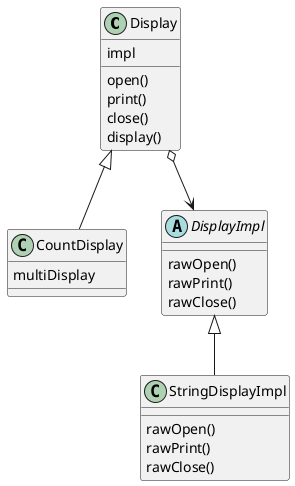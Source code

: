 @startuml

class Display{
impl
open()
print()
close()
display()
}
class CountDisplay{
multiDisplay
}

abstract class DisplayImpl{
rawOpen()
rawPrint()
rawClose()
}

class StringDisplayImpl{
rawOpen()
rawPrint()
rawClose()
}

Display <|-- CountDisplay
DisplayImpl <|-- StringDisplayImpl
Display o--> DisplayImpl
@enduml